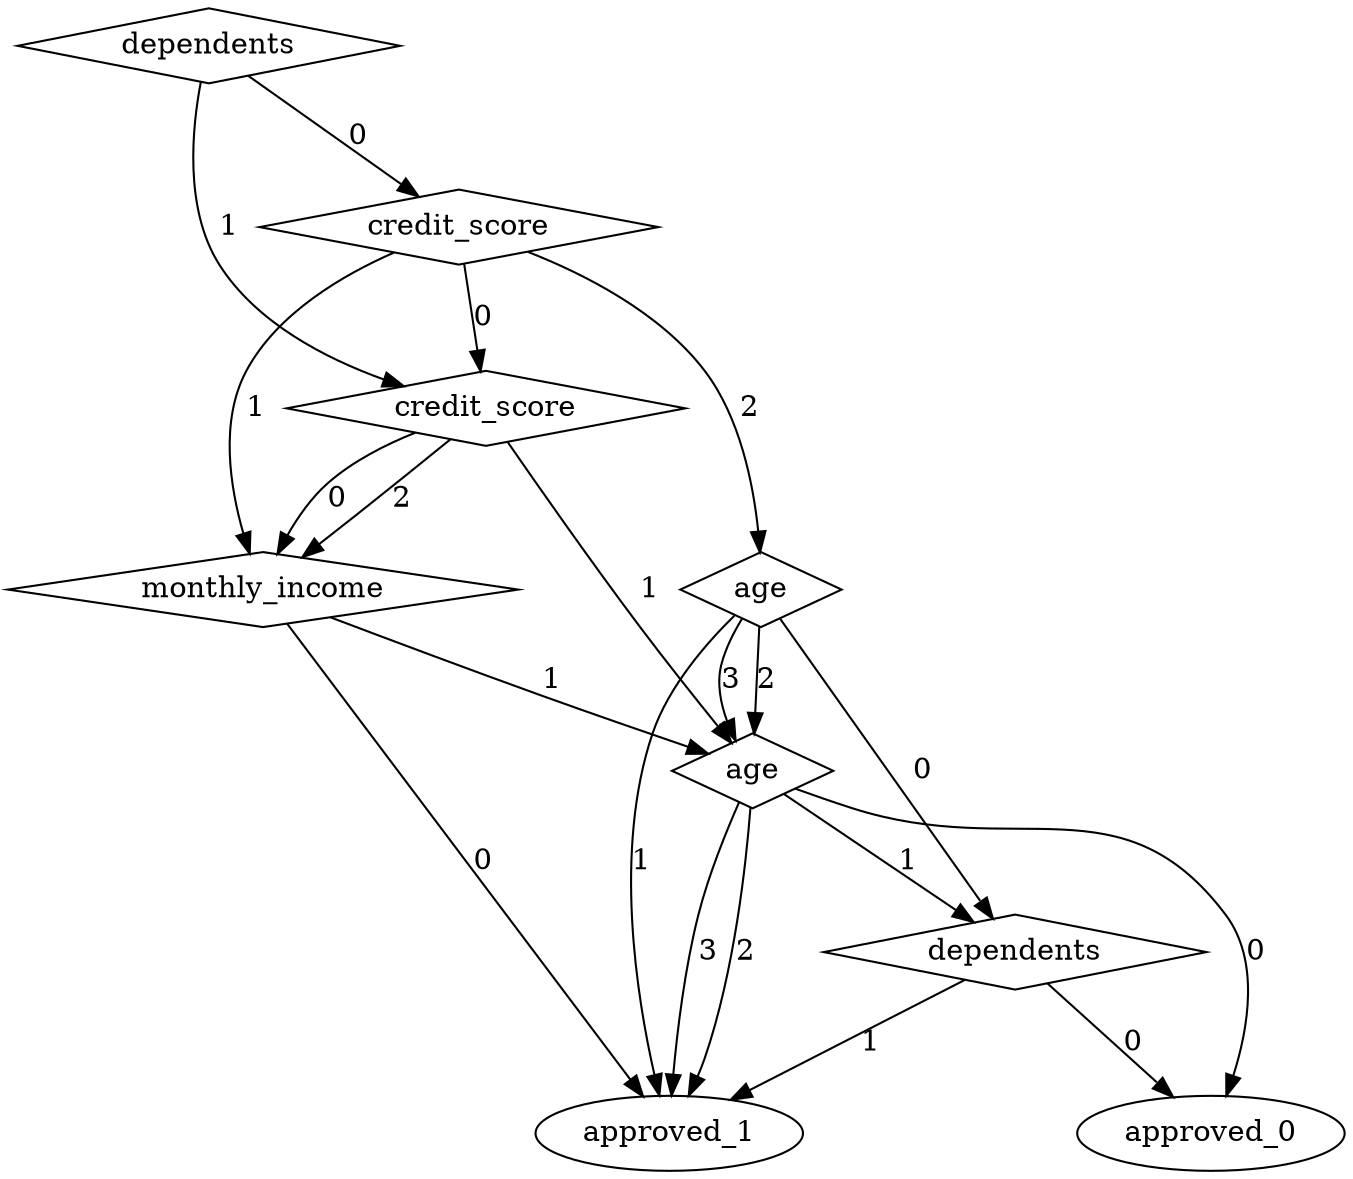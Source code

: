 digraph {
node [label=approved_1,style=""] approved_1
node [label=approved_0,style=""] approved_0
node [label=approved_1,style=""] approved_1
node [label=approved_1,style=""] approved_1
node [label=approved_0,style=""] approved_0
node [label=approved_1,style=""] approved_1
node [label=approved_1,style=""] approved_1
node [label=dependents,shape="diamond",style=""] 6
node [label=age,shape="diamond",style=""] 5
node [label=monthly_income,shape="diamond",style=""] 4
node [label=age,shape="diamond",style=""] 3
node [label=credit_score,shape="diamond",style=""] 2
node [label=credit_score,shape="diamond",style=""] 1
node [label=dependents,shape="diamond",style=""] 0

6 -> approved_1 [label="1"]
6 -> approved_0 [label="0"]
5 -> approved_1 [label="3"]
5 -> approved_1 [label="2"]
5 -> 6 [label="1"]
5 -> approved_0 [label="0"]
4 -> 5 [label="1"]
4 -> approved_1 [label="0"]
3 -> 5 [label="3"]
3 -> 5 [label="2"]
3 -> approved_1 [label="1"]
3 -> 6 [label="0"]
2 -> 4 [label="2"]
2 -> 5 [label="1"]
2 -> 4 [label="0"]
1 -> 3 [label="2"]
1 -> 4 [label="1"]
1 -> 2 [label="0"]
0 -> 2 [label="1"]
0 -> 1 [label="0"]
}
